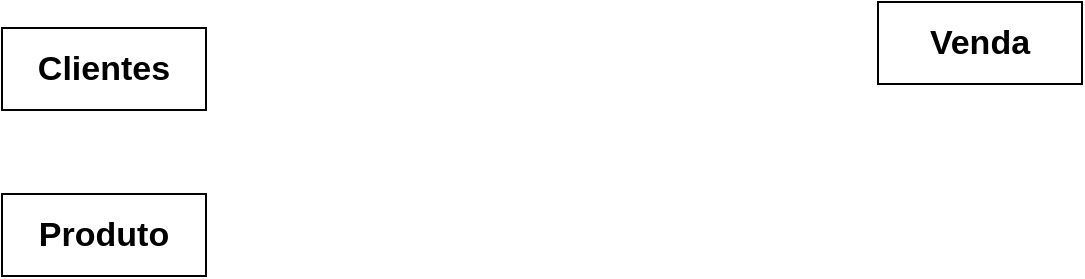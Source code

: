 <mxfile version="12.2.2" type="device" pages="1"><diagram id="-b-7wQ-RCbjO5vtWPkMA" name="Page-1"><mxGraphModel dx="1408" dy="801" grid="0" gridSize="10" guides="1" tooltips="1" connect="1" arrows="1" fold="1" page="1" pageScale="1" pageWidth="827" pageHeight="1169" math="0" shadow="0"><root><mxCell id="0"/><mxCell id="1" parent="0"/><mxCell id="8OGpqLvtm1_8BQdyBrP7-1" value="&lt;b&gt;&lt;font style=&quot;font-size: 17px&quot;&gt;Clientes&lt;/font&gt;&lt;/b&gt;" style="rounded=0;whiteSpace=wrap;html=1;" vertex="1" parent="1"><mxGeometry x="177" y="186" width="102" height="41" as="geometry"/></mxCell><mxCell id="8OGpqLvtm1_8BQdyBrP7-2" value="&lt;b&gt;&lt;font style=&quot;font-size: 17px&quot;&gt;Produto&lt;/font&gt;&lt;/b&gt;" style="rounded=0;whiteSpace=wrap;html=1;" vertex="1" parent="1"><mxGeometry x="177" y="269" width="102" height="41" as="geometry"/></mxCell><mxCell id="8OGpqLvtm1_8BQdyBrP7-3" value="&lt;b&gt;&lt;font style=&quot;font-size: 17px&quot;&gt;Venda&lt;br&gt;&lt;/font&gt;&lt;/b&gt;" style="rounded=0;whiteSpace=wrap;html=1;" vertex="1" parent="1"><mxGeometry x="615" y="173" width="102" height="41" as="geometry"/></mxCell></root></mxGraphModel></diagram></mxfile>